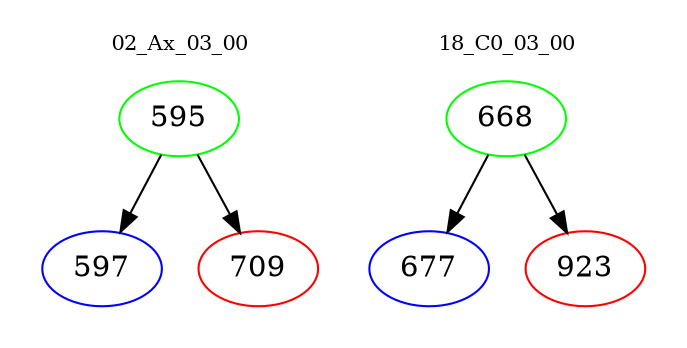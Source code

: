 digraph{
subgraph cluster_0 {
color = white
label = "02_Ax_03_00";
fontsize=10;
T0_595 [label="595", color="green"]
T0_595 -> T0_597 [color="black"]
T0_597 [label="597", color="blue"]
T0_595 -> T0_709 [color="black"]
T0_709 [label="709", color="red"]
}
subgraph cluster_1 {
color = white
label = "18_C0_03_00";
fontsize=10;
T1_668 [label="668", color="green"]
T1_668 -> T1_677 [color="black"]
T1_677 [label="677", color="blue"]
T1_668 -> T1_923 [color="black"]
T1_923 [label="923", color="red"]
}
}
